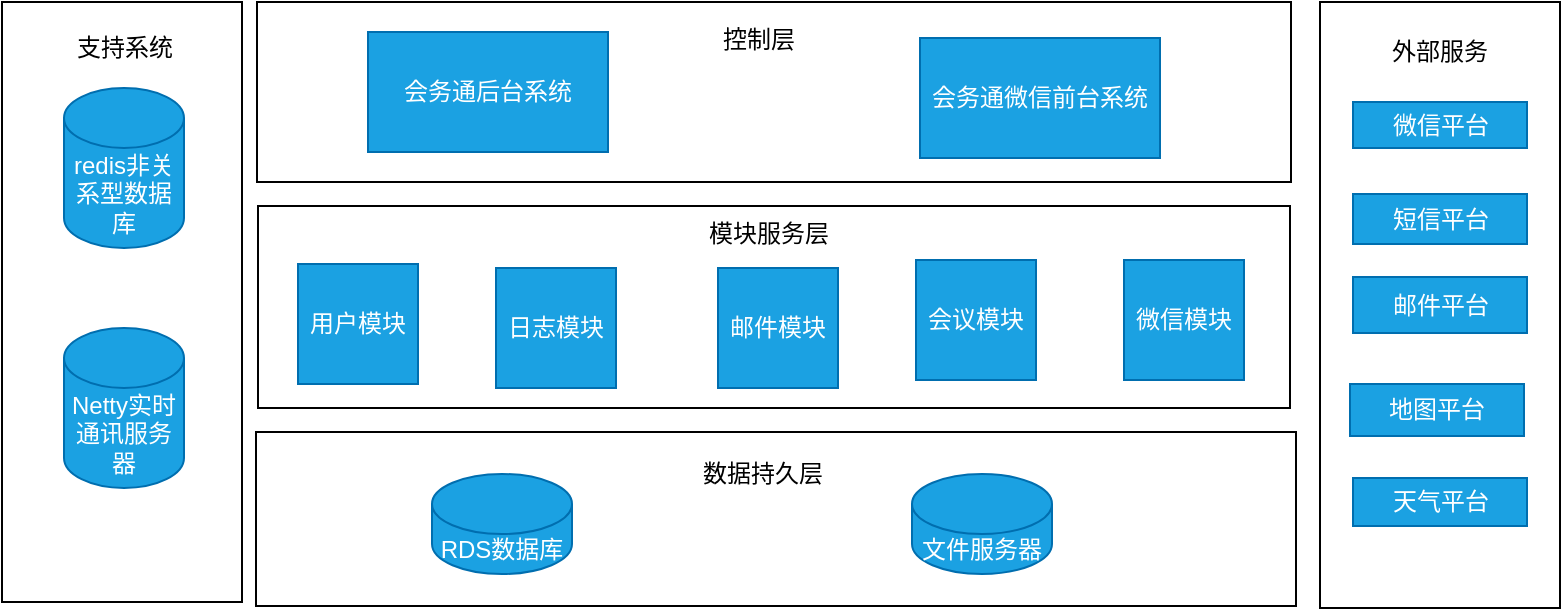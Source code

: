 <mxfile version="14.7.3" type="github" pages="2">
  <diagram id="Nf9w8TJPUy21JC_ldg6A" name="Page-1">
    <mxGraphModel dx="806" dy="490" grid="0" gridSize="10" guides="1" tooltips="1" connect="1" arrows="1" fold="1" page="1" pageScale="1" pageWidth="827" pageHeight="1169" math="0" shadow="0">
      <root>
        <mxCell id="0" />
        <mxCell id="1" parent="0" />
        <mxCell id="WcU54mDpSkKs4d1zQ1xe-20" value="&lt;font style=&quot;vertical-align: inherit&quot;&gt;&lt;font style=&quot;vertical-align: inherit&quot;&gt;外部服务&lt;/font&gt;&lt;/font&gt;" style="text;html=1;align=center;verticalAlign=middle;resizable=0;points=[];autosize=1;strokeColor=none;" vertex="1" parent="1">
          <mxGeometry x="691" y="576" width="58" height="18" as="geometry" />
        </mxCell>
        <mxCell id="WcU54mDpSkKs4d1zQ1xe-21" value="" style="rounded=0;whiteSpace=wrap;html=1;" vertex="1" parent="1">
          <mxGeometry x="672" y="567" width="120" height="303" as="geometry" />
        </mxCell>
        <mxCell id="WcU54mDpSkKs4d1zQ1xe-22" value="&lt;font style=&quot;vertical-align: inherit&quot;&gt;&lt;font style=&quot;vertical-align: inherit&quot;&gt;微信平台&lt;/font&gt;&lt;/font&gt;" style="rounded=0;whiteSpace=wrap;html=1;fillColor=#1ba1e2;strokeColor=#006EAF;fontColor=#ffffff;" vertex="1" parent="1">
          <mxGeometry x="688.5" y="617" width="87" height="23" as="geometry" />
        </mxCell>
        <mxCell id="WcU54mDpSkKs4d1zQ1xe-23" value="&lt;font style=&quot;vertical-align: inherit&quot;&gt;&lt;font style=&quot;vertical-align: inherit&quot;&gt;&lt;font style=&quot;vertical-align: inherit&quot;&gt;&lt;font style=&quot;vertical-align: inherit&quot;&gt;短信平台&lt;/font&gt;&lt;/font&gt;&lt;/font&gt;&lt;/font&gt;" style="rounded=0;whiteSpace=wrap;html=1;fillColor=#1ba1e2;strokeColor=#006EAF;fontColor=#ffffff;" vertex="1" parent="1">
          <mxGeometry x="688.5" y="663" width="87" height="25" as="geometry" />
        </mxCell>
        <mxCell id="WcU54mDpSkKs4d1zQ1xe-24" value="&lt;font style=&quot;vertical-align: inherit&quot;&gt;&lt;font style=&quot;vertical-align: inherit&quot;&gt;&lt;font style=&quot;vertical-align: inherit&quot;&gt;&lt;font style=&quot;vertical-align: inherit&quot;&gt;地图平台&lt;/font&gt;&lt;/font&gt;&lt;/font&gt;&lt;/font&gt;" style="rounded=0;whiteSpace=wrap;html=1;fillColor=#1ba1e2;strokeColor=#006EAF;fontColor=#ffffff;" vertex="1" parent="1">
          <mxGeometry x="687" y="758" width="87" height="26" as="geometry" />
        </mxCell>
        <mxCell id="WcU54mDpSkKs4d1zQ1xe-25" value="&lt;font style=&quot;vertical-align: inherit&quot;&gt;&lt;font style=&quot;vertical-align: inherit&quot;&gt;&lt;font style=&quot;vertical-align: inherit&quot;&gt;&lt;font style=&quot;vertical-align: inherit&quot;&gt;邮件平台&lt;/font&gt;&lt;/font&gt;&lt;/font&gt;&lt;/font&gt;" style="rounded=0;whiteSpace=wrap;html=1;fillColor=#1ba1e2;strokeColor=#006EAF;fontColor=#ffffff;" vertex="1" parent="1">
          <mxGeometry x="688.5" y="704.5" width="87" height="28" as="geometry" />
        </mxCell>
        <mxCell id="WcU54mDpSkKs4d1zQ1xe-26" value="&lt;font style=&quot;vertical-align: inherit&quot;&gt;&lt;font style=&quot;vertical-align: inherit&quot;&gt;&lt;font style=&quot;vertical-align: inherit&quot;&gt;&lt;font style=&quot;vertical-align: inherit&quot;&gt;天气平台&lt;/font&gt;&lt;/font&gt;&lt;/font&gt;&lt;/font&gt;" style="rounded=0;whiteSpace=wrap;html=1;fillColor=#1ba1e2;strokeColor=#006EAF;fontColor=#ffffff;" vertex="1" parent="1">
          <mxGeometry x="688.5" y="805" width="87" height="24" as="geometry" />
        </mxCell>
        <mxCell id="WcU54mDpSkKs4d1zQ1xe-27" value="" style="rounded=0;whiteSpace=wrap;html=1;" vertex="1" parent="1">
          <mxGeometry x="140.5" y="567" width="517" height="90" as="geometry" />
        </mxCell>
        <mxCell id="WcU54mDpSkKs4d1zQ1xe-28" value="&lt;span style=&quot;color: rgb(255 , 255 , 255)&quot;&gt;&lt;font style=&quot;vertical-align: inherit&quot;&gt;&lt;font style=&quot;vertical-align: inherit&quot;&gt;会务通后台系统&lt;/font&gt;&lt;/font&gt;&lt;/span&gt;" style="rounded=0;whiteSpace=wrap;html=1;fillColor=#1ba1e2;strokeColor=#006EAF;fontColor=#ffffff;" vertex="1" parent="1">
          <mxGeometry x="196" y="582" width="120" height="60" as="geometry" />
        </mxCell>
        <mxCell id="WcU54mDpSkKs4d1zQ1xe-29" value="&lt;font style=&quot;vertical-align: inherit&quot;&gt;&lt;font style=&quot;vertical-align: inherit&quot;&gt;会务通微信前台系统&lt;/font&gt;&lt;/font&gt;" style="rounded=0;whiteSpace=wrap;html=1;fillColor=#1ba1e2;strokeColor=#006EAF;fontColor=#ffffff;" vertex="1" parent="1">
          <mxGeometry x="472" y="585" width="120" height="60" as="geometry" />
        </mxCell>
        <mxCell id="WcU54mDpSkKs4d1zQ1xe-30" value="控制层" style="text;html=1;align=center;verticalAlign=middle;resizable=0;points=[];autosize=1;strokeColor=none;" vertex="1" parent="1">
          <mxGeometry x="366" y="576" width="50" height="20" as="geometry" />
        </mxCell>
        <mxCell id="WcU54mDpSkKs4d1zQ1xe-31" value="" style="rounded=0;whiteSpace=wrap;html=1;" vertex="1" parent="1">
          <mxGeometry x="141" y="669" width="516" height="101" as="geometry" />
        </mxCell>
        <mxCell id="WcU54mDpSkKs4d1zQ1xe-38" value="用户模块" style="rounded=0;whiteSpace=wrap;html=1;fillColor=#1ba1e2;strokeColor=#006EAF;fontColor=#ffffff;" vertex="1" parent="1">
          <mxGeometry x="161" y="698" width="60" height="60" as="geometry" />
        </mxCell>
        <mxCell id="WcU54mDpSkKs4d1zQ1xe-39" value="日志模块" style="rounded=0;whiteSpace=wrap;html=1;fillColor=#1ba1e2;strokeColor=#006EAF;fontColor=#ffffff;" vertex="1" parent="1">
          <mxGeometry x="260" y="700" width="60" height="60" as="geometry" />
        </mxCell>
        <mxCell id="WcU54mDpSkKs4d1zQ1xe-40" value="邮件模块" style="rounded=0;whiteSpace=wrap;html=1;fillColor=#1ba1e2;strokeColor=#006EAF;fontColor=#ffffff;" vertex="1" parent="1">
          <mxGeometry x="371" y="700" width="60" height="60" as="geometry" />
        </mxCell>
        <mxCell id="WcU54mDpSkKs4d1zQ1xe-41" value="会议模块" style="rounded=0;whiteSpace=wrap;html=1;fillColor=#1ba1e2;strokeColor=#006EAF;fontColor=#ffffff;" vertex="1" parent="1">
          <mxGeometry x="470" y="696" width="60" height="60" as="geometry" />
        </mxCell>
        <mxCell id="WcU54mDpSkKs4d1zQ1xe-42" value="微信模块" style="rounded=0;whiteSpace=wrap;html=1;fillColor=#1ba1e2;strokeColor=#006EAF;fontColor=#ffffff;" vertex="1" parent="1">
          <mxGeometry x="574" y="696" width="60" height="60" as="geometry" />
        </mxCell>
        <mxCell id="WcU54mDpSkKs4d1zQ1xe-43" value="模块服务层" style="text;html=1;align=center;verticalAlign=middle;resizable=0;points=[];autosize=1;strokeColor=none;" vertex="1" parent="1">
          <mxGeometry x="356" y="673" width="80" height="20" as="geometry" />
        </mxCell>
        <mxCell id="WcU54mDpSkKs4d1zQ1xe-44" value="" style="rounded=0;whiteSpace=wrap;html=1;" vertex="1" parent="1">
          <mxGeometry x="140" y="782" width="520" height="87" as="geometry" />
        </mxCell>
        <mxCell id="WcU54mDpSkKs4d1zQ1xe-45" value="RDS数据库" style="shape=cylinder3;whiteSpace=wrap;html=1;boundedLbl=1;backgroundOutline=1;size=15;fillColor=#1ba1e2;strokeColor=#006EAF;fontColor=#ffffff;" vertex="1" parent="1">
          <mxGeometry x="228" y="803" width="70" height="50" as="geometry" />
        </mxCell>
        <mxCell id="WcU54mDpSkKs4d1zQ1xe-46" value="文件服务器" style="shape=cylinder3;whiteSpace=wrap;html=1;boundedLbl=1;backgroundOutline=1;size=15;fillColor=#1ba1e2;strokeColor=#006EAF;fontColor=#ffffff;" vertex="1" parent="1">
          <mxGeometry x="468" y="803" width="70" height="50" as="geometry" />
        </mxCell>
        <mxCell id="WcU54mDpSkKs4d1zQ1xe-47" value="数据持久层" style="text;html=1;align=center;verticalAlign=middle;resizable=0;points=[];autosize=1;strokeColor=none;" vertex="1" parent="1">
          <mxGeometry x="353" y="793" width="80" height="20" as="geometry" />
        </mxCell>
        <mxCell id="WcU54mDpSkKs4d1zQ1xe-48" value="" style="rounded=0;whiteSpace=wrap;html=1;" vertex="1" parent="1">
          <mxGeometry x="13" y="567" width="120" height="300" as="geometry" />
        </mxCell>
        <mxCell id="WcU54mDpSkKs4d1zQ1xe-49" value="redis非关系型数据库" style="shape=cylinder3;whiteSpace=wrap;html=1;boundedLbl=1;backgroundOutline=1;size=15;fillColor=#1ba1e2;strokeColor=#006EAF;fontColor=#ffffff;" vertex="1" parent="1">
          <mxGeometry x="44" y="610" width="60" height="80" as="geometry" />
        </mxCell>
        <mxCell id="WcU54mDpSkKs4d1zQ1xe-50" value="Netty实时通讯服务器" style="shape=cylinder3;whiteSpace=wrap;html=1;boundedLbl=1;backgroundOutline=1;size=15;fillColor=#1ba1e2;strokeColor=#006EAF;fontColor=#ffffff;" vertex="1" parent="1">
          <mxGeometry x="44" y="730" width="60" height="80" as="geometry" />
        </mxCell>
        <mxCell id="WcU54mDpSkKs4d1zQ1xe-51" value="支持系统" style="text;html=1;align=center;verticalAlign=middle;resizable=0;points=[];autosize=1;strokeColor=none;" vertex="1" parent="1">
          <mxGeometry x="44" y="580" width="60" height="20" as="geometry" />
        </mxCell>
        <mxCell id="WcU54mDpSkKs4d1zQ1xe-52" value="外部服务" style="text;html=1;strokeColor=none;fillColor=none;align=center;verticalAlign=middle;whiteSpace=wrap;rounded=0;" vertex="1" parent="1">
          <mxGeometry x="700" y="582" width="64" height="20" as="geometry" />
        </mxCell>
      </root>
    </mxGraphModel>
  </diagram>
  <diagram id="GHwp2q9k0glf8g9BFdfM" name="Page-2">
    <mxGraphModel dx="806" dy="490" grid="0" gridSize="10" guides="1" tooltips="1" connect="1" arrows="1" fold="1" page="1" pageScale="1" pageWidth="827" pageHeight="1169" math="0" shadow="0">
      <root>
        <mxCell id="jrc4dsZif9X1EDz8OEXD-0" />
        <mxCell id="jrc4dsZif9X1EDz8OEXD-1" parent="jrc4dsZif9X1EDz8OEXD-0" />
        <mxCell id="jrc4dsZif9X1EDz8OEXD-2" value="会议组建&lt;br&gt;（餐饮、宾馆预定）" style="rounded=0;whiteSpace=wrap;html=1;" vertex="1" parent="jrc4dsZif9X1EDz8OEXD-1">
          <mxGeometry x="50" y="150" width="120" height="60" as="geometry" />
        </mxCell>
        <mxCell id="jrc4dsZif9X1EDz8OEXD-3" value="" style="shape=flexArrow;endArrow=classic;html=1;exitX=1;exitY=0.5;exitDx=0;exitDy=0;" edge="1" parent="jrc4dsZif9X1EDz8OEXD-1" source="jrc4dsZif9X1EDz8OEXD-2">
          <mxGeometry width="50" height="50" relative="1" as="geometry">
            <mxPoint x="390" y="270" as="sourcePoint" />
            <mxPoint x="280" y="180" as="targetPoint" />
          </mxGeometry>
        </mxCell>
        <mxCell id="jrc4dsZif9X1EDz8OEXD-4" value="选择参会嘉宾" style="rounded=0;whiteSpace=wrap;html=1;" vertex="1" parent="jrc4dsZif9X1EDz8OEXD-1">
          <mxGeometry x="280" y="150" width="120" height="60" as="geometry" />
        </mxCell>
        <mxCell id="jrc4dsZif9X1EDz8OEXD-7" value="" style="shape=flexArrow;endArrow=classic;html=1;" edge="1" parent="jrc4dsZif9X1EDz8OEXD-1">
          <mxGeometry width="50" height="50" relative="1" as="geometry">
            <mxPoint x="400" y="179.5" as="sourcePoint" />
            <mxPoint x="480" y="179.5" as="targetPoint" />
          </mxGeometry>
        </mxCell>
        <mxCell id="jrc4dsZif9X1EDz8OEXD-8" value="生成二维码" style="rounded=0;whiteSpace=wrap;html=1;" vertex="1" parent="jrc4dsZif9X1EDz8OEXD-1">
          <mxGeometry x="480" y="150" width="120" height="60" as="geometry" />
        </mxCell>
        <mxCell id="jrc4dsZif9X1EDz8OEXD-9" value="" style="shape=flexArrow;endArrow=classic;html=1;width=10;endSize=3.67;" edge="1" parent="jrc4dsZif9X1EDz8OEXD-1">
          <mxGeometry width="50" height="50" relative="1" as="geometry">
            <mxPoint x="600" y="180" as="sourcePoint" />
            <mxPoint x="680" y="180" as="targetPoint" />
          </mxGeometry>
        </mxCell>
        <mxCell id="jrc4dsZif9X1EDz8OEXD-10" value="发送会议邀约至嘉宾手机" style="rounded=0;whiteSpace=wrap;html=1;" vertex="1" parent="jrc4dsZif9X1EDz8OEXD-1">
          <mxGeometry x="680" y="150" width="90" height="130" as="geometry" />
        </mxCell>
        <mxCell id="jrc4dsZif9X1EDz8OEXD-12" value="" style="shape=flexArrow;endArrow=classic;html=1;" edge="1" parent="jrc4dsZif9X1EDz8OEXD-1">
          <mxGeometry width="50" height="50" relative="1" as="geometry">
            <mxPoint x="680" y="250" as="sourcePoint" />
            <mxPoint x="600" y="250" as="targetPoint" />
          </mxGeometry>
        </mxCell>
        <mxCell id="jrc4dsZif9X1EDz8OEXD-13" value="签到&lt;br&gt;（二维码、微信小程序签到）" style="rounded=0;whiteSpace=wrap;html=1;" vertex="1" parent="jrc4dsZif9X1EDz8OEXD-1">
          <mxGeometry x="480" y="220" width="120" height="60" as="geometry" />
        </mxCell>
        <mxCell id="jrc4dsZif9X1EDz8OEXD-14" value="" style="shape=flexArrow;endArrow=classic;html=1;exitX=0;exitY=0.5;exitDx=0;exitDy=0;" edge="1" parent="jrc4dsZif9X1EDz8OEXD-1" source="jrc4dsZif9X1EDz8OEXD-13">
          <mxGeometry width="50" height="50" relative="1" as="geometry">
            <mxPoint x="390" y="250" as="sourcePoint" />
            <mxPoint x="400" y="250" as="targetPoint" />
          </mxGeometry>
        </mxCell>
        <mxCell id="jrc4dsZif9X1EDz8OEXD-15" value="会务管理" style="rounded=0;whiteSpace=wrap;html=1;" vertex="1" parent="jrc4dsZif9X1EDz8OEXD-1">
          <mxGeometry x="280" y="220" width="120" height="60" as="geometry" />
        </mxCell>
        <mxCell id="jrc4dsZif9X1EDz8OEXD-16" value="" style="shape=flexArrow;endArrow=classic;html=1;exitX=0;exitY=0.5;exitDx=0;exitDy=0;entryX=1;entryY=0.5;entryDx=0;entryDy=0;" edge="1" parent="jrc4dsZif9X1EDz8OEXD-1" source="jrc4dsZif9X1EDz8OEXD-15" target="jrc4dsZif9X1EDz8OEXD-17">
          <mxGeometry width="50" height="50" relative="1" as="geometry">
            <mxPoint x="170" y="275" as="sourcePoint" />
            <mxPoint x="180" y="250" as="targetPoint" />
          </mxGeometry>
        </mxCell>
        <mxCell id="jrc4dsZif9X1EDz8OEXD-17" value="统计分析" style="rounded=0;whiteSpace=wrap;html=1;" vertex="1" parent="jrc4dsZif9X1EDz8OEXD-1">
          <mxGeometry x="50" y="220" width="120" height="60" as="geometry" />
        </mxCell>
      </root>
    </mxGraphModel>
  </diagram>
</mxfile>

